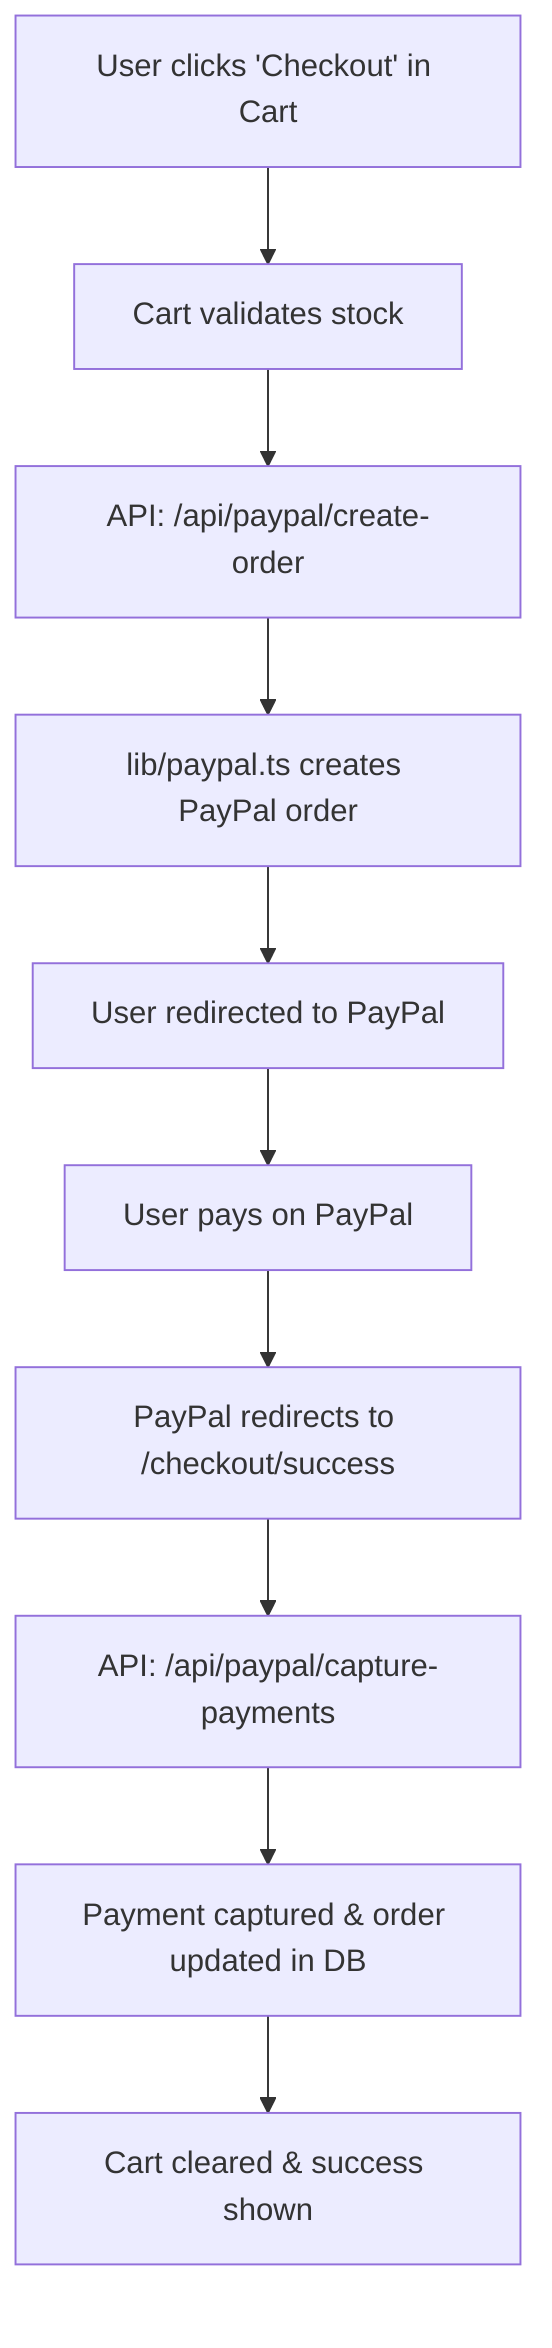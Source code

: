 graph TD
    A["User clicks 'Checkout' in Cart"] --> B["Cart validates stock"]
    B --> C["API: /api/paypal/create-order"]
    C --> D["lib/paypal.ts creates PayPal order"]
    D --> E["User redirected to PayPal"]
    E --> F["User pays on PayPal"]
    F --> G["PayPal redirects to /checkout/success"]
    G --> H["API: /api/paypal/capture-payments"]
    H --> I["Payment captured & order updated in DB"]
    I --> J["Cart cleared & success shown"]